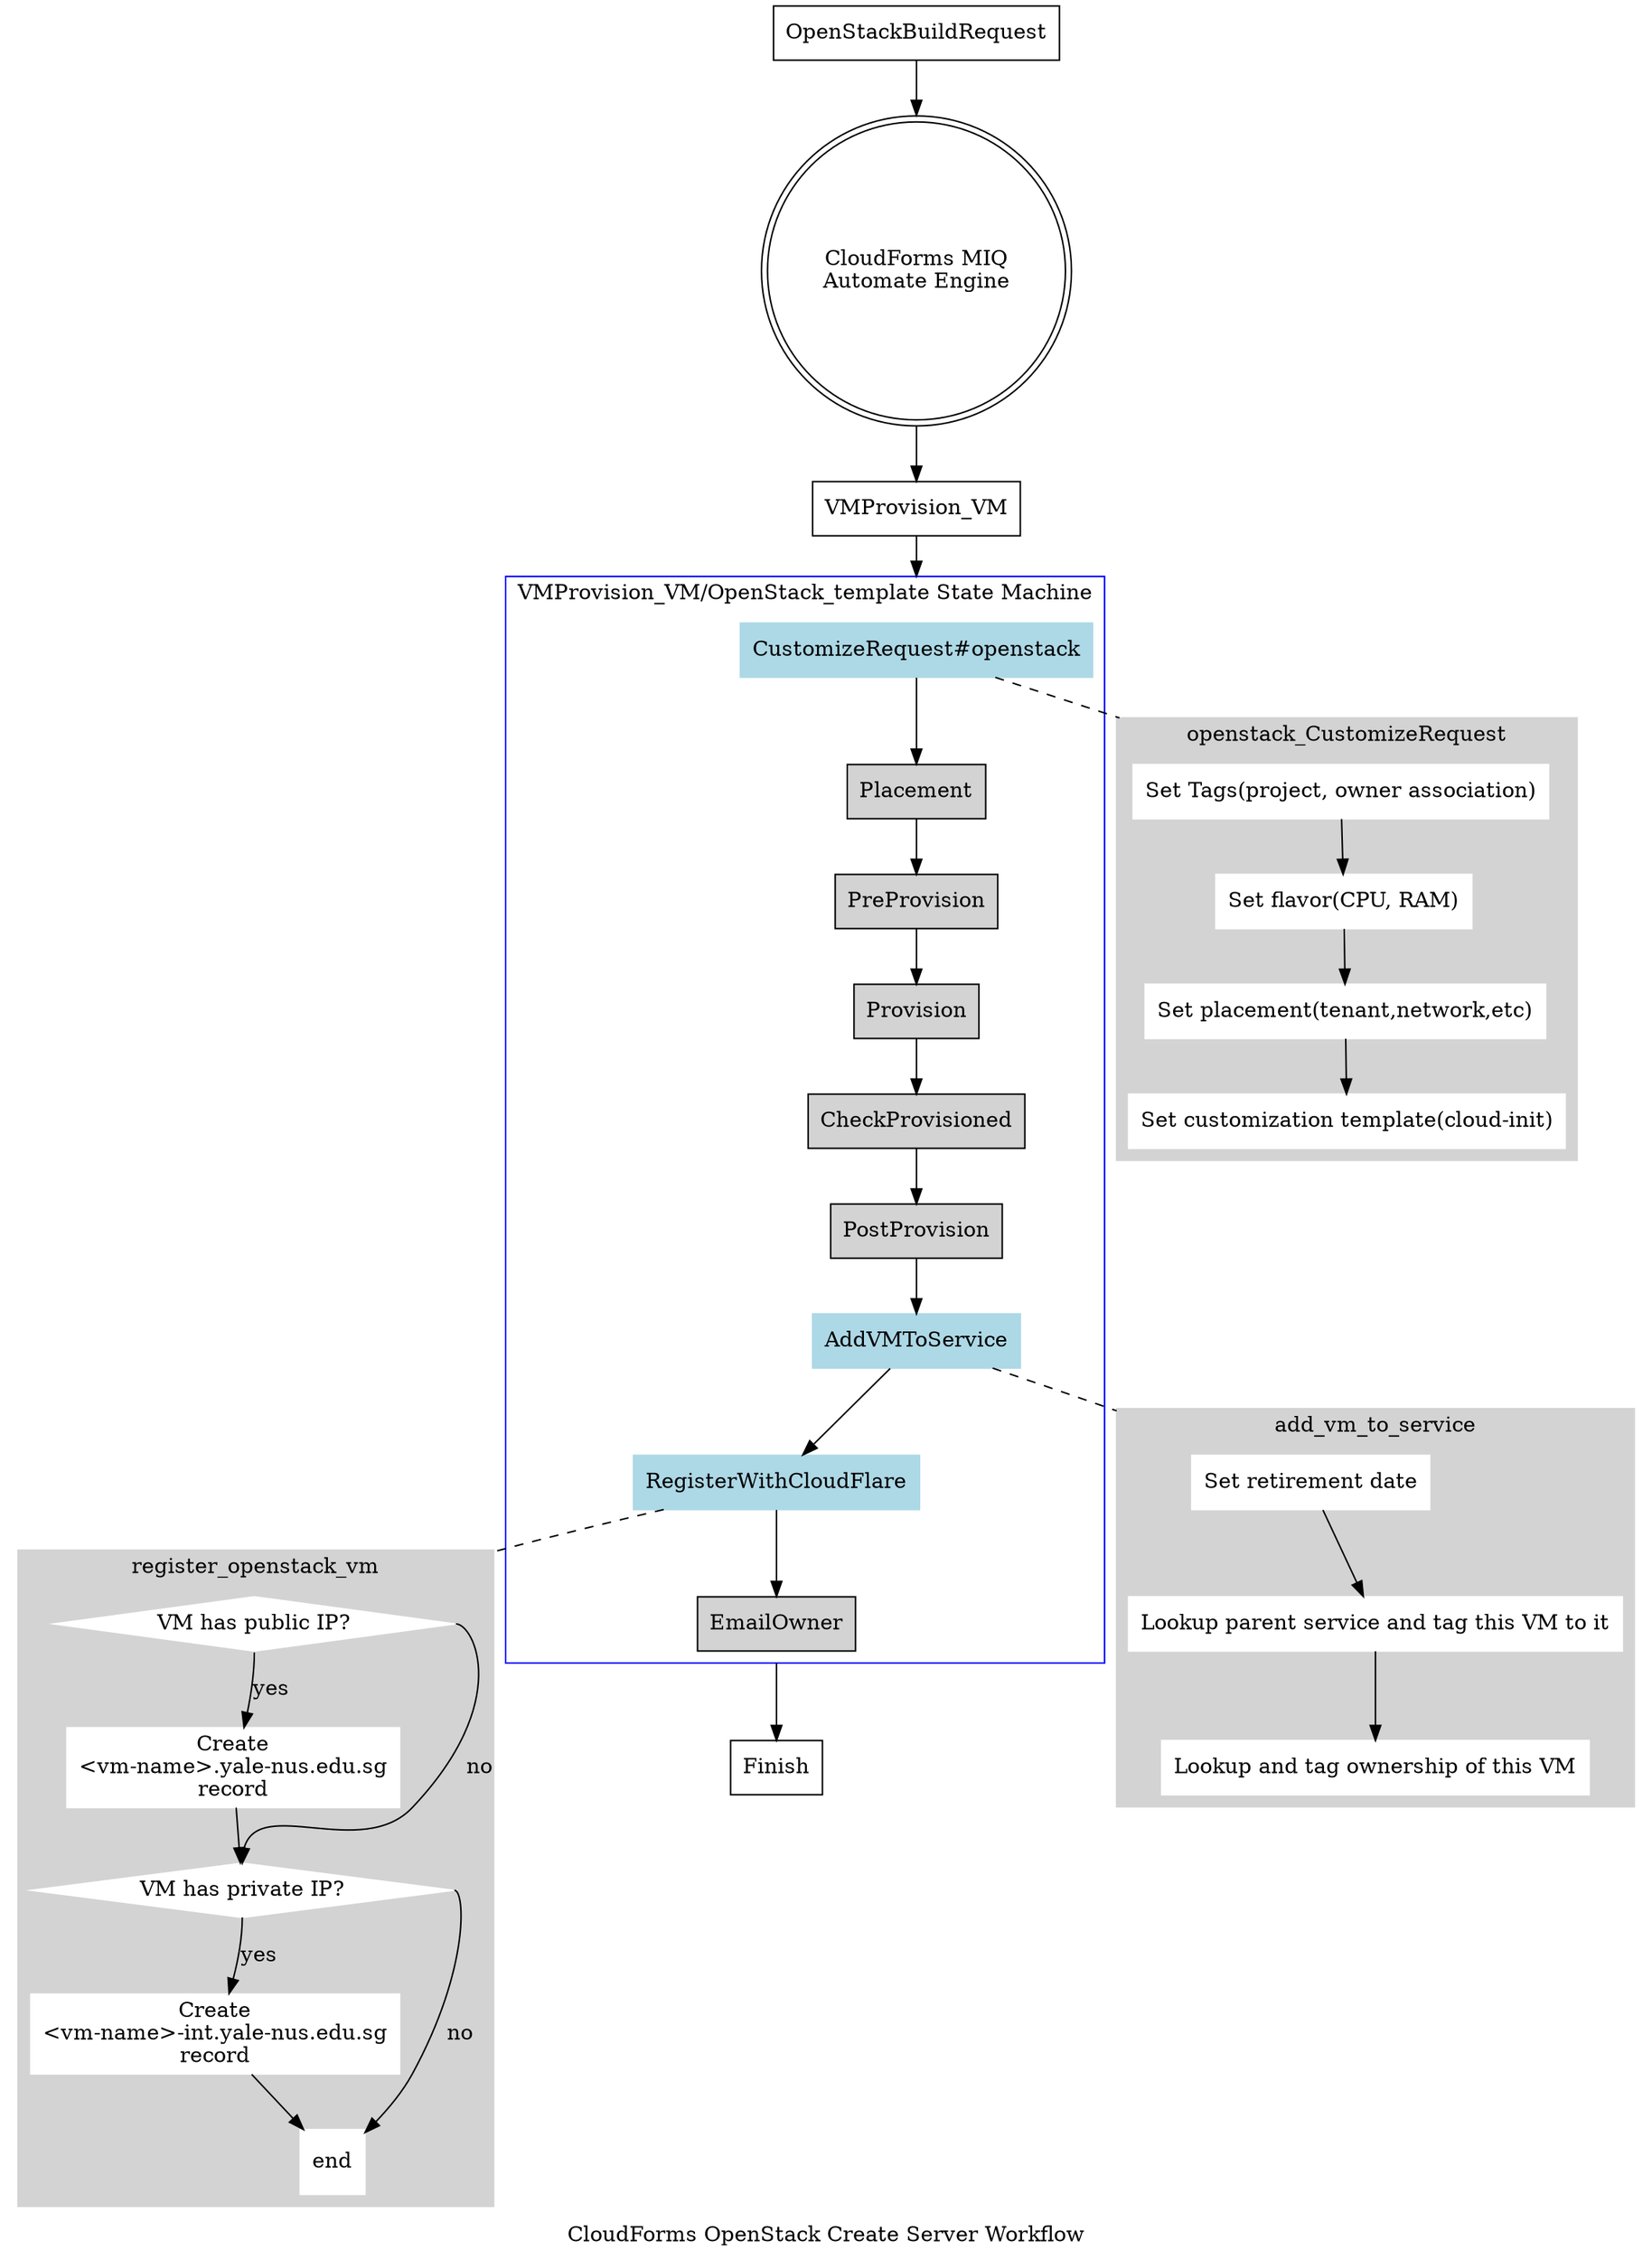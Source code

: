 digraph G {
  label="CloudForms OpenStack Create Server Workflow";
#  rankdir=LR;
#  splines=ortho;
  compound=true;
  node [ shape=box ];

  subgraph cluster0 {
    node [style=filled];
    color=blue;
    label="VMProvision_VM/OpenStack_template State Machine";
    
    # have only 3 nodes per row.
    "CustomizeRequest#openstack" -> Placement -> PreProvision ->
    Provision -> CheckProvisioned -> PostProvision ->
    AddVMToService -> RegisterWithCloudFlare -> EmailOwner;

    # connect the rows together.
#    PreProvision -> Provision [ constraint = false ];
#    PostProvision -> AddVMToService [constraint = false ];

    "CustomizeRequest#openstack" [color=lightblue];
    AddVMToService [color=lightblue]
    RegisterWithCloudFlare [color=lightblue];
  }

#  subgraph clusterBuildRequest { label="OpenStackBuildRequest";
#    "Tag request with project" -> "Set VM params" -> "Set placement options";
#  }

  subgraph clusterCustomizeRequest { label="openstack_CustomizeRequest";
    node [style=filled;color=white];
    style=filled;color=lightgrey;
    "Set Tags(project, owner association)" -> "Set flavor(CPU, RAM)" ->
    "Set placement(tenant,network,etc)" -> "Set customization template(cloud-init)";
  }

  subgraph clusterAddVMToService { label="add_vm_to_service";
    node [style=filled;color=white];
    style=filled;color=lightgrey;
    "Set retirement date" -> "Lookup parent service and tag this VM to it" ->
    "Lookup and tag ownership of this VM";
  }

  subgraph clusterRegisterWithCloudFlare { label="register_openstack_vm";
    node [style=filled;color=white];
    style=filled;color=lightgrey;
    "VM has public IP?":s -> "Create\n<vm-name>.yale-nus.edu.sg\nrecord" [label="yes"];
    "VM has public IP?":e -> "VM has private IP?":n [label="no"];
    "Create\n<vm-name>.yale-nus.edu.sg\nrecord" -> "VM has private IP?";
    "VM has private IP?":s -> "Create\n<vm-name>-int.yale-nus.edu.sg\nrecord" [label="yes"];
    "VM has private IP?":e -> "end" [label="no"];
    "Create\n<vm-name>-int.yale-nus.edu.sg\nrecord" -> end;

    "VM has public IP?" [shape=Mdiamond];
    "VM has private IP?" [shape=Mdiamond];
    end [shape=Msquare];
  }

  OpenStackBuildRequest -> "CloudForms MIQ\nAutomate Engine" -> VMProvision_VM;
  "CloudForms MIQ\nAutomate Engine" [shape = doublecircle];

  VMProvision_VM -> "CustomizeRequest#openstack" [lhead=cluster0];
  EmailOwner -> Finish [ltail=cluster0];
  
  # Link relationships.
  "CustomizeRequest#openstack" -> "Set Tags(project, owner association)" [style=dashed,arrowhead=none;lhead=clusterCustomizeRequest];
  "AddVMToService" -> "Set retirement date" [style=dashed,arrowhead=none,lhead=clusterAddVMToService];
  RegisterWithCloudFlare -> "VM has public IP?" [style=dashed,arrowhead=none,lhead=clusterRegisterWithCloudFlare];
}

